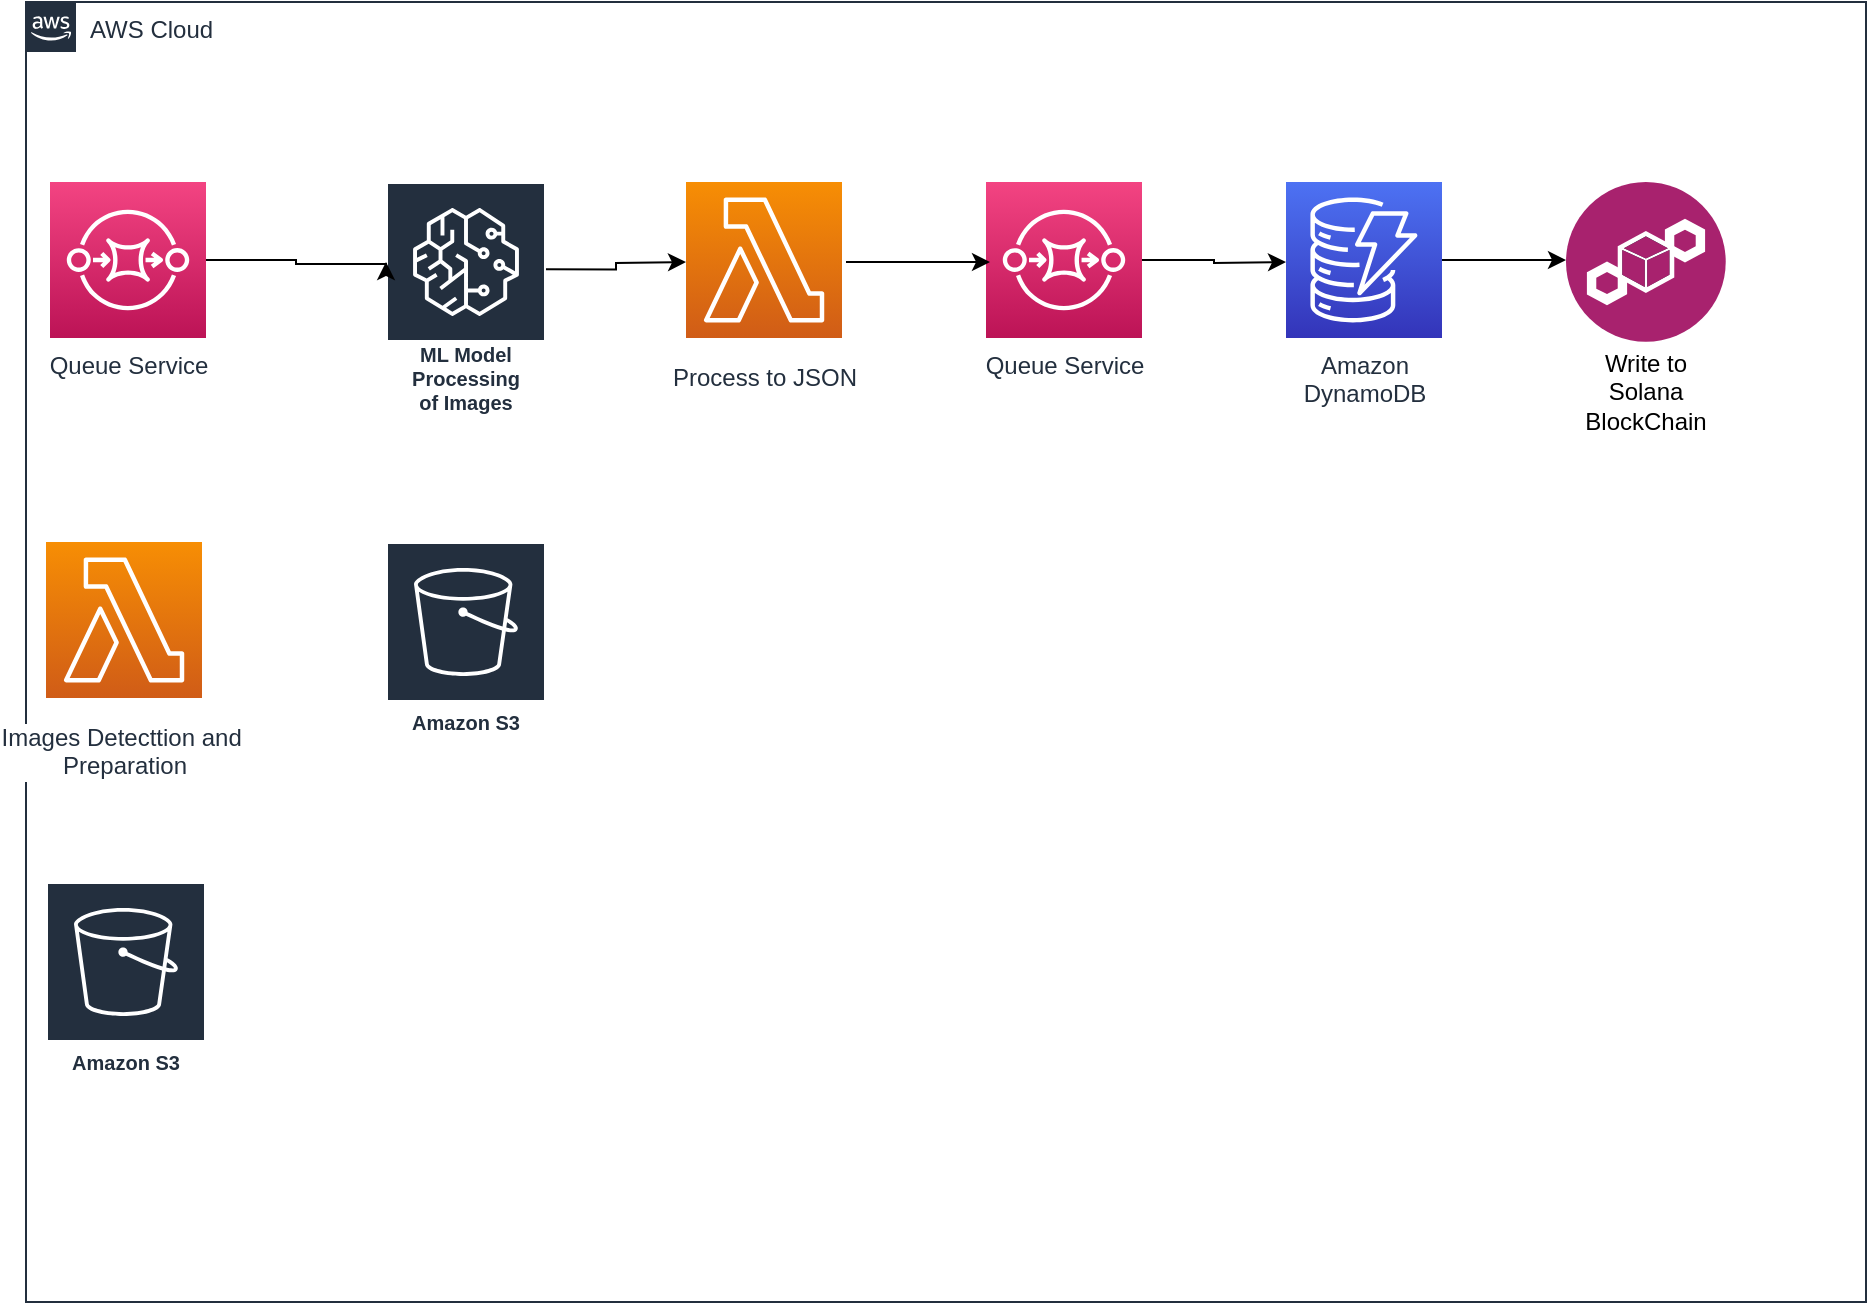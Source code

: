 <mxfile version="23.0.0" type="github">
  <diagram id="Ht1M8jgEwFfnCIfOTk4-" name="Page-1">
    <mxGraphModel dx="1044" dy="491" grid="1" gridSize="10" guides="1" tooltips="1" connect="1" arrows="1" fold="1" page="1" pageScale="1" pageWidth="1169" pageHeight="827" math="0" shadow="0">
      <root>
        <mxCell id="0" />
        <mxCell id="1" parent="0" />
        <mxCell id="UEzPUAAOIrF-is8g5C7q-74" value="AWS Cloud" style="points=[[0,0],[0.25,0],[0.5,0],[0.75,0],[1,0],[1,0.25],[1,0.5],[1,0.75],[1,1],[0.75,1],[0.5,1],[0.25,1],[0,1],[0,0.75],[0,0.5],[0,0.25]];outlineConnect=0;gradientColor=none;html=1;whiteSpace=wrap;fontSize=12;fontStyle=0;shape=mxgraph.aws4.group;grIcon=mxgraph.aws4.group_aws_cloud_alt;strokeColor=#232F3E;fillColor=none;verticalAlign=top;align=left;spacingLeft=30;fontColor=#232F3E;dashed=0;labelBackgroundColor=#ffffff;container=1;pointerEvents=0;collapsible=0;recursiveResize=0;" parent="1" vertex="1">
          <mxGeometry x="60" y="80" width="920" height="650" as="geometry" />
        </mxCell>
        <mxCell id="UEzPUAAOIrF-is8g5C7q-85" value="Images Detecttion and&amp;nbsp;&lt;br&gt;Preparation" style="outlineConnect=0;fontColor=#232F3E;gradientColor=#F78E04;gradientDirection=north;fillColor=#D05C17;strokeColor=#ffffff;dashed=0;verticalLabelPosition=bottom;verticalAlign=top;align=center;html=1;fontSize=12;fontStyle=0;aspect=fixed;shape=mxgraph.aws4.resourceIcon;resIcon=mxgraph.aws4.lambda;labelBackgroundColor=#ffffff;spacingTop=6;" parent="UEzPUAAOIrF-is8g5C7q-74" vertex="1">
          <mxGeometry x="10" y="270" width="78" height="78" as="geometry" />
        </mxCell>
        <mxCell id="UEzPUAAOIrF-is8g5C7q-82" value="Queue Service" style="outlineConnect=0;fontColor=#232F3E;gradientColor=#F34482;gradientDirection=north;fillColor=#BC1356;strokeColor=#ffffff;dashed=0;verticalLabelPosition=bottom;verticalAlign=top;align=center;html=1;fontSize=12;fontStyle=0;aspect=fixed;shape=mxgraph.aws4.resourceIcon;resIcon=mxgraph.aws4.sqs;labelBackgroundColor=#ffffff;" parent="UEzPUAAOIrF-is8g5C7q-74" vertex="1">
          <mxGeometry x="12" y="90" width="78" height="78" as="geometry" />
        </mxCell>
        <mxCell id="Zy26cvtidKkiLDa0S6Zv-14" value="" style="edgeStyle=orthogonalEdgeStyle;rounded=0;orthogonalLoop=1;jettySize=auto;html=1;" edge="1" parent="UEzPUAAOIrF-is8g5C7q-74" source="UEzPUAAOIrF-is8g5C7q-87">
          <mxGeometry relative="1" as="geometry">
            <mxPoint x="770" y="129" as="targetPoint" />
          </mxGeometry>
        </mxCell>
        <mxCell id="UEzPUAAOIrF-is8g5C7q-87" value="Amazon&lt;br&gt;DynamoDB" style="outlineConnect=0;fontColor=#232F3E;gradientColor=#4D72F3;gradientDirection=north;fillColor=#3334B9;strokeColor=#ffffff;dashed=0;verticalLabelPosition=bottom;verticalAlign=top;align=center;html=1;fontSize=12;fontStyle=0;aspect=fixed;shape=mxgraph.aws4.resourceIcon;resIcon=mxgraph.aws4.dynamodb;labelBackgroundColor=#ffffff;" parent="UEzPUAAOIrF-is8g5C7q-74" vertex="1">
          <mxGeometry x="630" y="90" width="78" height="78" as="geometry" />
        </mxCell>
        <mxCell id="Zy26cvtidKkiLDa0S6Zv-5" value="Amazon S3" style="sketch=0;outlineConnect=0;fontColor=#232F3E;gradientColor=none;strokeColor=#ffffff;fillColor=#232F3E;dashed=0;verticalLabelPosition=middle;verticalAlign=bottom;align=center;html=1;whiteSpace=wrap;fontSize=10;fontStyle=1;spacing=3;shape=mxgraph.aws4.productIcon;prIcon=mxgraph.aws4.s3;" vertex="1" parent="UEzPUAAOIrF-is8g5C7q-74">
          <mxGeometry x="10" y="440" width="80" height="100" as="geometry" />
        </mxCell>
        <mxCell id="Zy26cvtidKkiLDa0S6Zv-6" value="&lt;br&gt;&lt;br&gt;ML Model Processing&lt;br&gt;of Images" style="sketch=0;outlineConnect=0;fontColor=#232F3E;gradientColor=none;strokeColor=#ffffff;fillColor=#232F3E;dashed=0;verticalLabelPosition=middle;verticalAlign=bottom;align=center;html=1;whiteSpace=wrap;fontSize=10;fontStyle=1;spacing=3;shape=mxgraph.aws4.productIcon;prIcon=mxgraph.aws4.sagemaker;" vertex="1" parent="UEzPUAAOIrF-is8g5C7q-74">
          <mxGeometry x="180" y="90" width="80" height="120" as="geometry" />
        </mxCell>
        <mxCell id="Zy26cvtidKkiLDa0S6Zv-8" value="Amazon S3" style="sketch=0;outlineConnect=0;fontColor=#232F3E;gradientColor=none;strokeColor=#ffffff;fillColor=#232F3E;dashed=0;verticalLabelPosition=middle;verticalAlign=bottom;align=center;html=1;whiteSpace=wrap;fontSize=10;fontStyle=1;spacing=3;shape=mxgraph.aws4.productIcon;prIcon=mxgraph.aws4.s3;" vertex="1" parent="UEzPUAAOIrF-is8g5C7q-74">
          <mxGeometry x="180" y="270" width="80" height="100" as="geometry" />
        </mxCell>
        <mxCell id="Zy26cvtidKkiLDa0S6Zv-10" value="Process to JSON" style="outlineConnect=0;fontColor=#232F3E;gradientColor=#F78E04;gradientDirection=north;fillColor=#D05C17;strokeColor=#ffffff;dashed=0;verticalLabelPosition=bottom;verticalAlign=top;align=center;html=1;fontSize=12;fontStyle=0;aspect=fixed;shape=mxgraph.aws4.resourceIcon;resIcon=mxgraph.aws4.lambda;labelBackgroundColor=#ffffff;spacingTop=6;" vertex="1" parent="UEzPUAAOIrF-is8g5C7q-74">
          <mxGeometry x="330" y="90" width="78" height="78" as="geometry" />
        </mxCell>
        <mxCell id="Zy26cvtidKkiLDa0S6Zv-11" value="Queue Service" style="outlineConnect=0;fontColor=#232F3E;gradientColor=#F34482;gradientDirection=north;fillColor=#BC1356;strokeColor=#ffffff;dashed=0;verticalLabelPosition=bottom;verticalAlign=top;align=center;html=1;fontSize=12;fontStyle=0;aspect=fixed;shape=mxgraph.aws4.resourceIcon;resIcon=mxgraph.aws4.sqs;labelBackgroundColor=#ffffff;" vertex="1" parent="UEzPUAAOIrF-is8g5C7q-74">
          <mxGeometry x="480" y="90" width="78" height="78" as="geometry" />
        </mxCell>
        <mxCell id="Zy26cvtidKkiLDa0S6Zv-20" value="" style="image;aspect=fixed;perimeter=ellipsePerimeter;html=1;align=center;shadow=0;dashed=0;fontColor=#4277BB;labelBackgroundColor=default;fontSize=12;spacingTop=3;image=img/lib/ibm/blockchain/blockchain.svg;" vertex="1" parent="UEzPUAAOIrF-is8g5C7q-74">
          <mxGeometry x="770" y="90" width="80" height="80" as="geometry" />
        </mxCell>
        <mxCell id="Zy26cvtidKkiLDa0S6Zv-24" value="Write to Solana BlockChain" style="text;html=1;strokeColor=none;fillColor=none;align=center;verticalAlign=middle;whiteSpace=wrap;rounded=0;" vertex="1" parent="UEzPUAAOIrF-is8g5C7q-74">
          <mxGeometry x="780" y="180" width="60" height="30" as="geometry" />
        </mxCell>
        <mxCell id="Zy26cvtidKkiLDa0S6Zv-15" value="" style="edgeStyle=orthogonalEdgeStyle;rounded=0;orthogonalLoop=1;jettySize=auto;html=1;" edge="1" parent="1" source="Zy26cvtidKkiLDa0S6Zv-11">
          <mxGeometry relative="1" as="geometry">
            <mxPoint x="650" y="210" as="sourcePoint" />
            <mxPoint x="690" y="210" as="targetPoint" />
          </mxGeometry>
        </mxCell>
        <mxCell id="Zy26cvtidKkiLDa0S6Zv-16" value="" style="edgeStyle=orthogonalEdgeStyle;rounded=0;orthogonalLoop=1;jettySize=auto;html=1;" edge="1" parent="1">
          <mxGeometry relative="1" as="geometry">
            <mxPoint x="470" y="210" as="sourcePoint" />
            <mxPoint x="542" y="210" as="targetPoint" />
          </mxGeometry>
        </mxCell>
        <mxCell id="Zy26cvtidKkiLDa0S6Zv-17" value="" style="edgeStyle=orthogonalEdgeStyle;rounded=0;orthogonalLoop=1;jettySize=auto;html=1;exitX=1;exitY=0.364;exitDx=0;exitDy=0;exitPerimeter=0;" edge="1" parent="1" source="Zy26cvtidKkiLDa0S6Zv-6">
          <mxGeometry relative="1" as="geometry">
            <mxPoint x="350" y="210" as="sourcePoint" />
            <mxPoint x="390" y="210" as="targetPoint" />
          </mxGeometry>
        </mxCell>
        <mxCell id="Zy26cvtidKkiLDa0S6Zv-18" value="" style="edgeStyle=orthogonalEdgeStyle;rounded=0;orthogonalLoop=1;jettySize=auto;html=1;" edge="1" parent="1" source="UEzPUAAOIrF-is8g5C7q-82">
          <mxGeometry relative="1" as="geometry">
            <mxPoint x="200" y="210" as="sourcePoint" />
            <mxPoint x="240" y="210" as="targetPoint" />
            <Array as="points">
              <mxPoint x="195" y="209" />
              <mxPoint x="195" y="211" />
            </Array>
          </mxGeometry>
        </mxCell>
      </root>
    </mxGraphModel>
  </diagram>
</mxfile>
